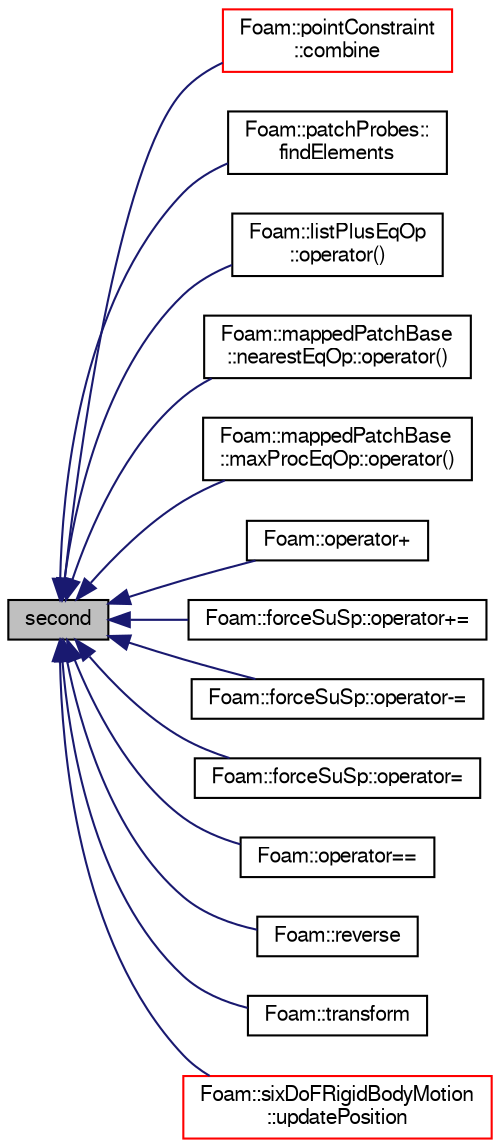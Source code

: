 digraph "second"
{
  bgcolor="transparent";
  edge [fontname="FreeSans",fontsize="10",labelfontname="FreeSans",labelfontsize="10"];
  node [fontname="FreeSans",fontsize="10",shape=record];
  rankdir="LR";
  Node54 [label="second",height=0.2,width=0.4,color="black", fillcolor="grey75", style="filled", fontcolor="black"];
  Node54 -> Node55 [dir="back",color="midnightblue",fontsize="10",style="solid",fontname="FreeSans"];
  Node55 [label="Foam::pointConstraint\l::combine",height=0.2,width=0.4,color="red",URL="$a26642.html#a095efd16d47ddb55e30cbadf5489777a",tooltip="Combine constraints. "];
  Node54 -> Node73 [dir="back",color="midnightblue",fontsize="10",style="solid",fontname="FreeSans"];
  Node73 [label="Foam::patchProbes::\lfindElements",height=0.2,width=0.4,color="black",URL="$a29262.html#a852f621399b6ee1f3467e69a1d5fe8b4",tooltip="Find elements containing patchProbes. "];
  Node54 -> Node74 [dir="back",color="midnightblue",fontsize="10",style="solid",fontname="FreeSans"];
  Node74 [label="Foam::listPlusEqOp\l::operator()",height=0.2,width=0.4,color="black",URL="$a24626.html#a2bca5855a51bffee2f0fe2aacc4aba10"];
  Node54 -> Node75 [dir="back",color="midnightblue",fontsize="10",style="solid",fontname="FreeSans"];
  Node75 [label="Foam::mappedPatchBase\l::nearestEqOp::operator()",height=0.2,width=0.4,color="black",URL="$a25098.html#a7125bb052e112a423cd8082006cdac3b"];
  Node54 -> Node76 [dir="back",color="midnightblue",fontsize="10",style="solid",fontname="FreeSans"];
  Node76 [label="Foam::mappedPatchBase\l::maxProcEqOp::operator()",height=0.2,width=0.4,color="black",URL="$a25102.html#a7125bb052e112a423cd8082006cdac3b"];
  Node54 -> Node77 [dir="back",color="midnightblue",fontsize="10",style="solid",fontname="FreeSans"];
  Node77 [label="Foam::operator+",height=0.2,width=0.4,color="black",URL="$a21124.html#aa804e0426d58fa8b51e5070bc31914a6"];
  Node54 -> Node78 [dir="back",color="midnightblue",fontsize="10",style="solid",fontname="FreeSans"];
  Node78 [label="Foam::forceSuSp::operator+=",height=0.2,width=0.4,color="black",URL="$a24126.html#aecdbf37eee622b01e457b4ec7c9c790a",tooltip="Addition. "];
  Node54 -> Node79 [dir="back",color="midnightblue",fontsize="10",style="solid",fontname="FreeSans"];
  Node79 [label="Foam::forceSuSp::operator-=",height=0.2,width=0.4,color="black",URL="$a24126.html#a5f02310c32a7903251f864187b3ad016",tooltip="Subtraction. "];
  Node54 -> Node80 [dir="back",color="midnightblue",fontsize="10",style="solid",fontname="FreeSans"];
  Node80 [label="Foam::forceSuSp::operator=",height=0.2,width=0.4,color="black",URL="$a24126.html#aca4ddb494a77881ac20e4b8041403ef3",tooltip="Assignment. "];
  Node54 -> Node81 [dir="back",color="midnightblue",fontsize="10",style="solid",fontname="FreeSans"];
  Node81 [label="Foam::operator==",height=0.2,width=0.4,color="black",URL="$a21124.html#ad711f179ce2ba259893fa6fba05d3f59"];
  Node54 -> Node82 [dir="back",color="midnightblue",fontsize="10",style="solid",fontname="FreeSans"];
  Node82 [label="Foam::reverse",height=0.2,width=0.4,color="black",URL="$a21124.html#a9be39a838630458a93f972296da5cc43",tooltip="Return reverse of a tuple2. "];
  Node54 -> Node83 [dir="back",color="midnightblue",fontsize="10",style="solid",fontname="FreeSans"];
  Node83 [label="Foam::transform",height=0.2,width=0.4,color="black",URL="$a21124.html#a3181570d982857605ffceda2ac4f4fa2",tooltip="transformation function "];
  Node54 -> Node84 [dir="back",color="midnightblue",fontsize="10",style="solid",fontname="FreeSans"];
  Node84 [label="Foam::sixDoFRigidBodyMotion\l::updatePosition",height=0.2,width=0.4,color="red",URL="$a29530.html#a566a8e50dd66f7359a4fe8010cf29e23",tooltip="First leapfrog velocity adjust and motion part, required. "];
}

